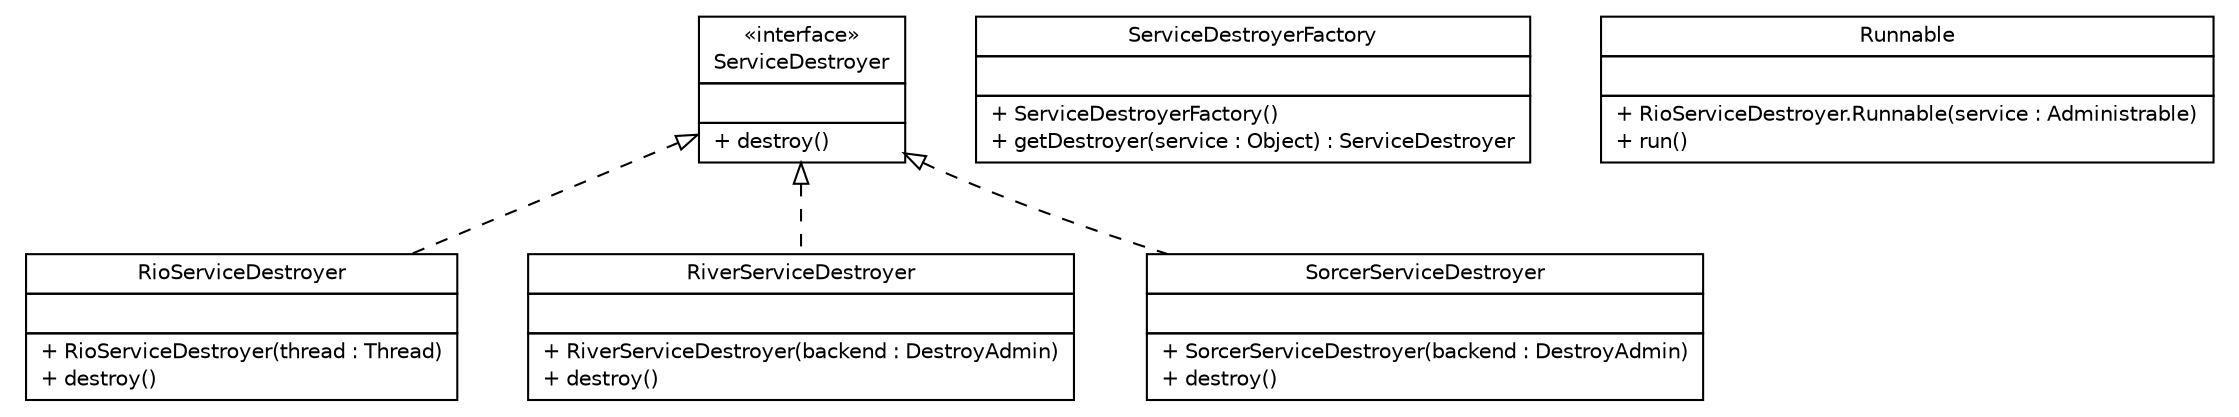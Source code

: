 #!/usr/local/bin/dot
#
# Class diagram 
# Generated by UMLGraph version R5_6 (http://www.umlgraph.org/)
#

digraph G {
	edge [fontname="Helvetica",fontsize=10,labelfontname="Helvetica",labelfontsize=10];
	node [fontname="Helvetica",fontsize=10,shape=plaintext];
	nodesep=0.25;
	ranksep=0.5;
	// sorcer.boot.destroy.ServiceDestroyer
	c54910 [label=<<table title="sorcer.boot.destroy.ServiceDestroyer" border="0" cellborder="1" cellspacing="0" cellpadding="2" port="p" href="./ServiceDestroyer.html">
		<tr><td><table border="0" cellspacing="0" cellpadding="1">
<tr><td align="center" balign="center"> &#171;interface&#187; </td></tr>
<tr><td align="center" balign="center"> ServiceDestroyer </td></tr>
		</table></td></tr>
		<tr><td><table border="0" cellspacing="0" cellpadding="1">
<tr><td align="left" balign="left">  </td></tr>
		</table></td></tr>
		<tr><td><table border="0" cellspacing="0" cellpadding="1">
<tr><td align="left" balign="left"> + destroy() </td></tr>
		</table></td></tr>
		</table>>, URL="./ServiceDestroyer.html", fontname="Helvetica", fontcolor="black", fontsize=10.0];
	// sorcer.boot.destroy.ServiceDestroyerFactory
	c54911 [label=<<table title="sorcer.boot.destroy.ServiceDestroyerFactory" border="0" cellborder="1" cellspacing="0" cellpadding="2" port="p" href="./ServiceDestroyerFactory.html">
		<tr><td><table border="0" cellspacing="0" cellpadding="1">
<tr><td align="center" balign="center"> ServiceDestroyerFactory </td></tr>
		</table></td></tr>
		<tr><td><table border="0" cellspacing="0" cellpadding="1">
<tr><td align="left" balign="left">  </td></tr>
		</table></td></tr>
		<tr><td><table border="0" cellspacing="0" cellpadding="1">
<tr><td align="left" balign="left"> + ServiceDestroyerFactory() </td></tr>
<tr><td align="left" balign="left"> + getDestroyer(service : Object) : ServiceDestroyer </td></tr>
		</table></td></tr>
		</table>>, URL="./ServiceDestroyerFactory.html", fontname="Helvetica", fontcolor="black", fontsize=10.0];
	// sorcer.boot.destroy.RioServiceDestroyer
	c54912 [label=<<table title="sorcer.boot.destroy.RioServiceDestroyer" border="0" cellborder="1" cellspacing="0" cellpadding="2" port="p" href="./RioServiceDestroyer.html">
		<tr><td><table border="0" cellspacing="0" cellpadding="1">
<tr><td align="center" balign="center"> RioServiceDestroyer </td></tr>
		</table></td></tr>
		<tr><td><table border="0" cellspacing="0" cellpadding="1">
<tr><td align="left" balign="left">  </td></tr>
		</table></td></tr>
		<tr><td><table border="0" cellspacing="0" cellpadding="1">
<tr><td align="left" balign="left"> + RioServiceDestroyer(thread : Thread) </td></tr>
<tr><td align="left" balign="left"> + destroy() </td></tr>
		</table></td></tr>
		</table>>, URL="./RioServiceDestroyer.html", fontname="Helvetica", fontcolor="black", fontsize=10.0];
	// sorcer.boot.destroy.RioServiceDestroyer.Runnable
	c54913 [label=<<table title="sorcer.boot.destroy.RioServiceDestroyer.Runnable" border="0" cellborder="1" cellspacing="0" cellpadding="2" port="p" href="./RioServiceDestroyer.Runnable.html">
		<tr><td><table border="0" cellspacing="0" cellpadding="1">
<tr><td align="center" balign="center"> Runnable </td></tr>
		</table></td></tr>
		<tr><td><table border="0" cellspacing="0" cellpadding="1">
<tr><td align="left" balign="left">  </td></tr>
		</table></td></tr>
		<tr><td><table border="0" cellspacing="0" cellpadding="1">
<tr><td align="left" balign="left"> + RioServiceDestroyer.Runnable(service : Administrable) </td></tr>
<tr><td align="left" balign="left"> + run() </td></tr>
		</table></td></tr>
		</table>>, URL="./RioServiceDestroyer.Runnable.html", fontname="Helvetica", fontcolor="black", fontsize=10.0];
	// sorcer.boot.destroy.RiverServiceDestroyer
	c54914 [label=<<table title="sorcer.boot.destroy.RiverServiceDestroyer" border="0" cellborder="1" cellspacing="0" cellpadding="2" port="p" href="./RiverServiceDestroyer.html">
		<tr><td><table border="0" cellspacing="0" cellpadding="1">
<tr><td align="center" balign="center"> RiverServiceDestroyer </td></tr>
		</table></td></tr>
		<tr><td><table border="0" cellspacing="0" cellpadding="1">
<tr><td align="left" balign="left">  </td></tr>
		</table></td></tr>
		<tr><td><table border="0" cellspacing="0" cellpadding="1">
<tr><td align="left" balign="left"> + RiverServiceDestroyer(backend : DestroyAdmin) </td></tr>
<tr><td align="left" balign="left"> + destroy() </td></tr>
		</table></td></tr>
		</table>>, URL="./RiverServiceDestroyer.html", fontname="Helvetica", fontcolor="black", fontsize=10.0];
	// sorcer.boot.destroy.SorcerServiceDestroyer
	c54915 [label=<<table title="sorcer.boot.destroy.SorcerServiceDestroyer" border="0" cellborder="1" cellspacing="0" cellpadding="2" port="p" href="./SorcerServiceDestroyer.html">
		<tr><td><table border="0" cellspacing="0" cellpadding="1">
<tr><td align="center" balign="center"> SorcerServiceDestroyer </td></tr>
		</table></td></tr>
		<tr><td><table border="0" cellspacing="0" cellpadding="1">
<tr><td align="left" balign="left">  </td></tr>
		</table></td></tr>
		<tr><td><table border="0" cellspacing="0" cellpadding="1">
<tr><td align="left" balign="left"> + SorcerServiceDestroyer(backend : DestroyAdmin) </td></tr>
<tr><td align="left" balign="left"> + destroy() </td></tr>
		</table></td></tr>
		</table>>, URL="./SorcerServiceDestroyer.html", fontname="Helvetica", fontcolor="black", fontsize=10.0];
	//sorcer.boot.destroy.RioServiceDestroyer implements sorcer.boot.destroy.ServiceDestroyer
	c54910:p -> c54912:p [dir=back,arrowtail=empty,style=dashed];
	//sorcer.boot.destroy.RiverServiceDestroyer implements sorcer.boot.destroy.ServiceDestroyer
	c54910:p -> c54914:p [dir=back,arrowtail=empty,style=dashed];
	//sorcer.boot.destroy.SorcerServiceDestroyer implements sorcer.boot.destroy.ServiceDestroyer
	c54910:p -> c54915:p [dir=back,arrowtail=empty,style=dashed];
}

